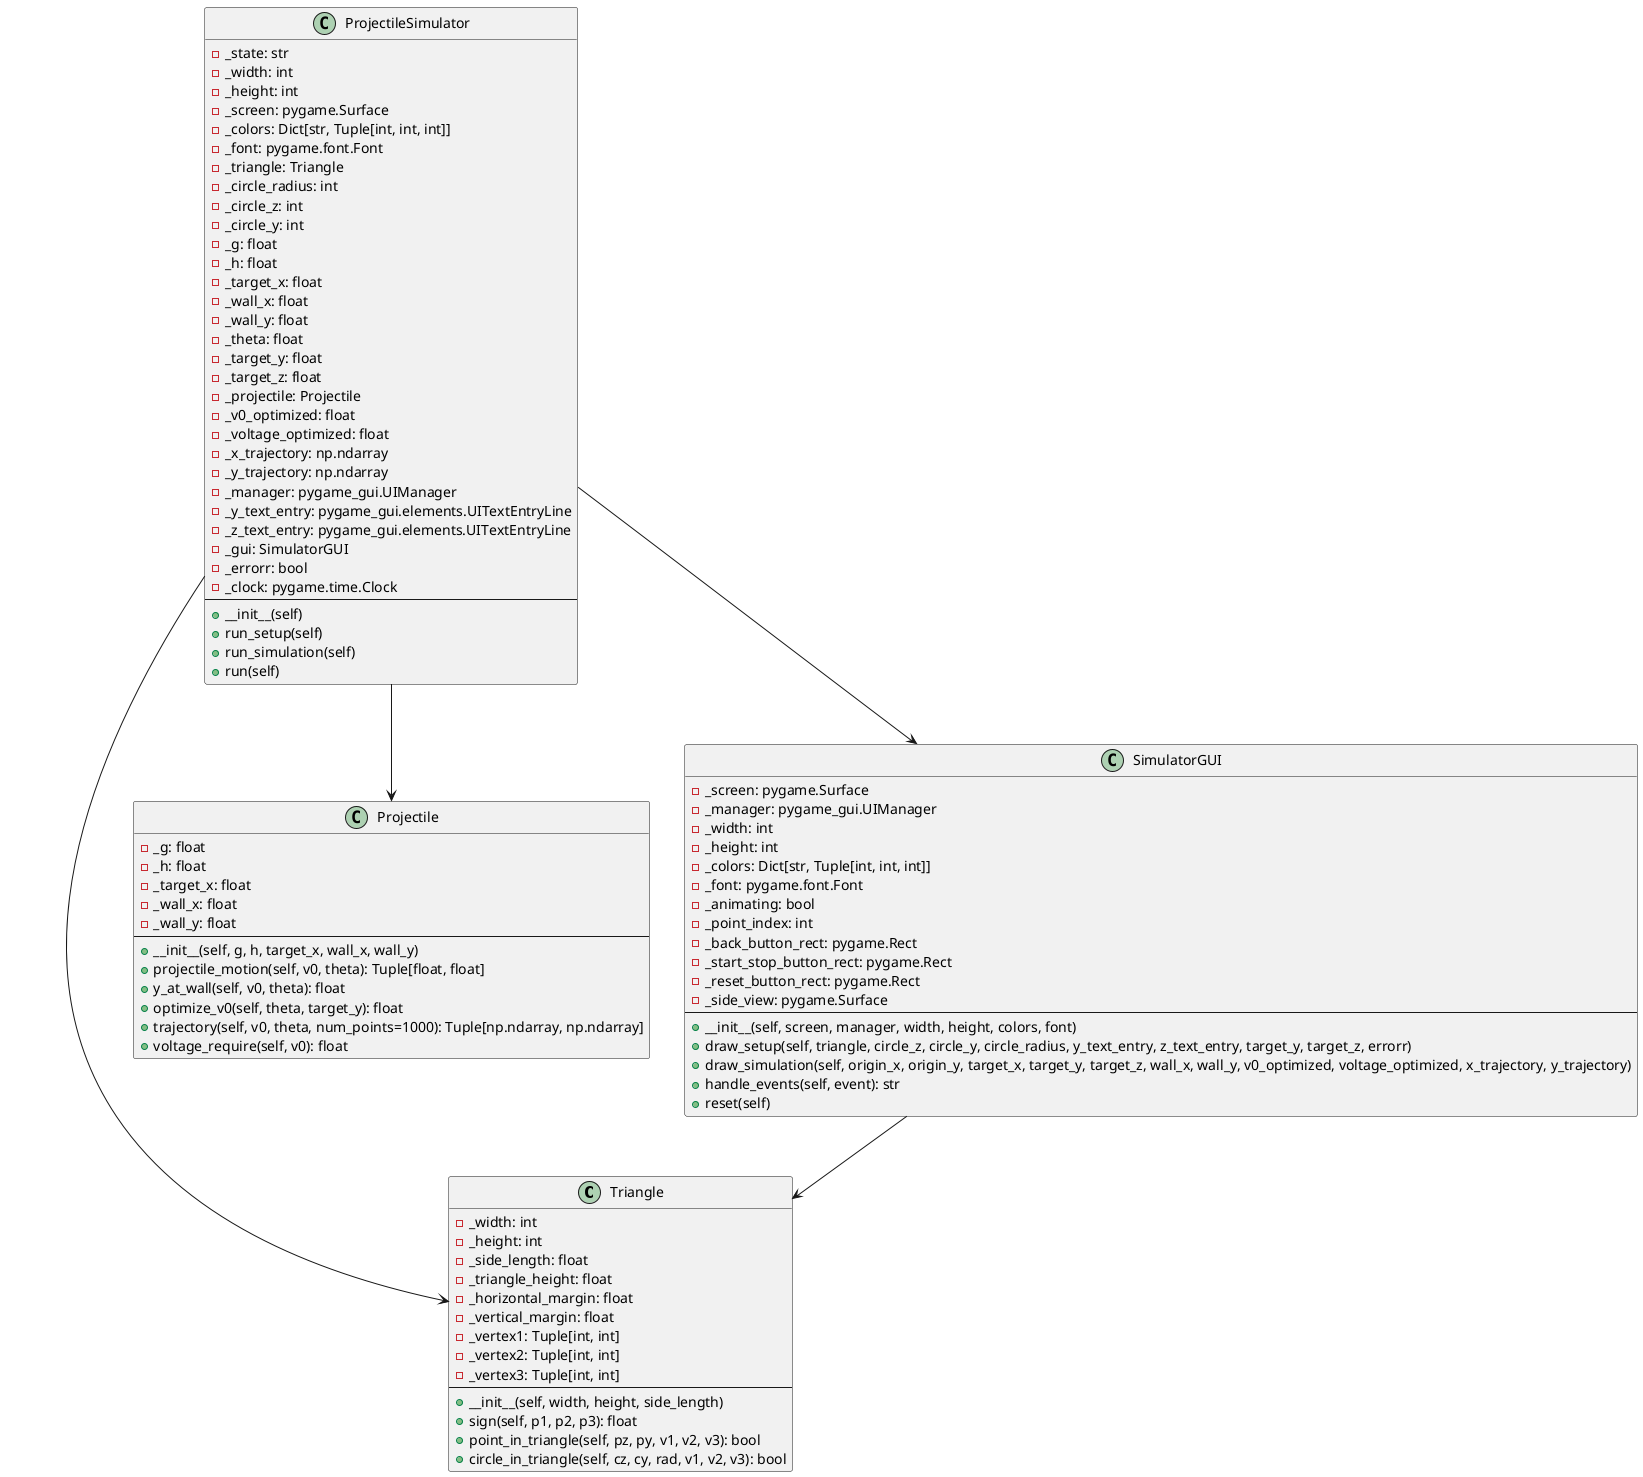 @startuml

class Triangle {
    - _width: int
    - _height: int
    - _side_length: float
    - _triangle_height: float
    - _horizontal_margin: float
    - _vertical_margin: float
    - _vertex1: Tuple[int, int]
    - _vertex2: Tuple[int, int]
    - _vertex3: Tuple[int, int]
    --
    + __init__(self, width, height, side_length)
    + sign(self, p1, p2, p3): float
    + point_in_triangle(self, pz, py, v1, v2, v3): bool
    + circle_in_triangle(self, cz, cy, rad, v1, v2, v3): bool
}

class Projectile {
    - _g: float
    - _h: float
    - _target_x: float
    - _wall_x: float
    - _wall_y: float
    --
    + __init__(self, g, h, target_x, wall_x, wall_y)
    + projectile_motion(self, v0, theta): Tuple[float, float]
    + y_at_wall(self, v0, theta): float
    + optimize_v0(self, theta, target_y): float
    + trajectory(self, v0, theta, num_points=1000): Tuple[np.ndarray, np.ndarray]
    + voltage_require(self, v0): float
}

class SimulatorGUI {
    - _screen: pygame.Surface
    - _manager: pygame_gui.UIManager
    - _width: int
    - _height: int
    - _colors: Dict[str, Tuple[int, int, int]]
    - _font: pygame.font.Font
    - _animating: bool
    - _point_index: int
    - _back_button_rect: pygame.Rect
    - _start_stop_button_rect: pygame.Rect
    - _reset_button_rect: pygame.Rect
    - _side_view: pygame.Surface
    --
    + __init__(self, screen, manager, width, height, colors, font)
    + draw_setup(self, triangle, circle_z, circle_y, circle_radius, y_text_entry, z_text_entry, target_y, target_z, errorr)
    + draw_simulation(self, origin_x, origin_y, target_x, target_y, target_z, wall_x, wall_y, v0_optimized, voltage_optimized, x_trajectory, y_trajectory)
    + handle_events(self, event): str
    + reset(self)
}

class ProjectileSimulator {
    - _state: str
    - _width: int
    - _height: int
    - _screen: pygame.Surface
    - _colors: Dict[str, Tuple[int, int, int]]
    - _font: pygame.font.Font
    - _triangle: Triangle
    - _circle_radius: int
    - _circle_z: int
    - _circle_y: int
    - _g: float
    - _h: float
    - _target_x: float
    - _wall_x: float
    - _wall_y: float
    - _theta: float
    - _target_y: float
    - _target_z: float
    - _projectile: Projectile
    - _v0_optimized: float
    - _voltage_optimized: float
    - _x_trajectory: np.ndarray
    - _y_trajectory: np.ndarray
    - _manager: pygame_gui.UIManager
    - _y_text_entry: pygame_gui.elements.UITextEntryLine
    - _z_text_entry: pygame_gui.elements.UITextEntryLine
    - _gui: SimulatorGUI
    - _errorr: bool
    - _clock: pygame.time.Clock
    --
    + __init__(self)
    + run_setup(self)
    + run_simulation(self)
    + run(self)
}

ProjectileSimulator --> Triangle
ProjectileSimulator --> Projectile
ProjectileSimulator --> SimulatorGUI
SimulatorGUI --> Triangle
@enduml
